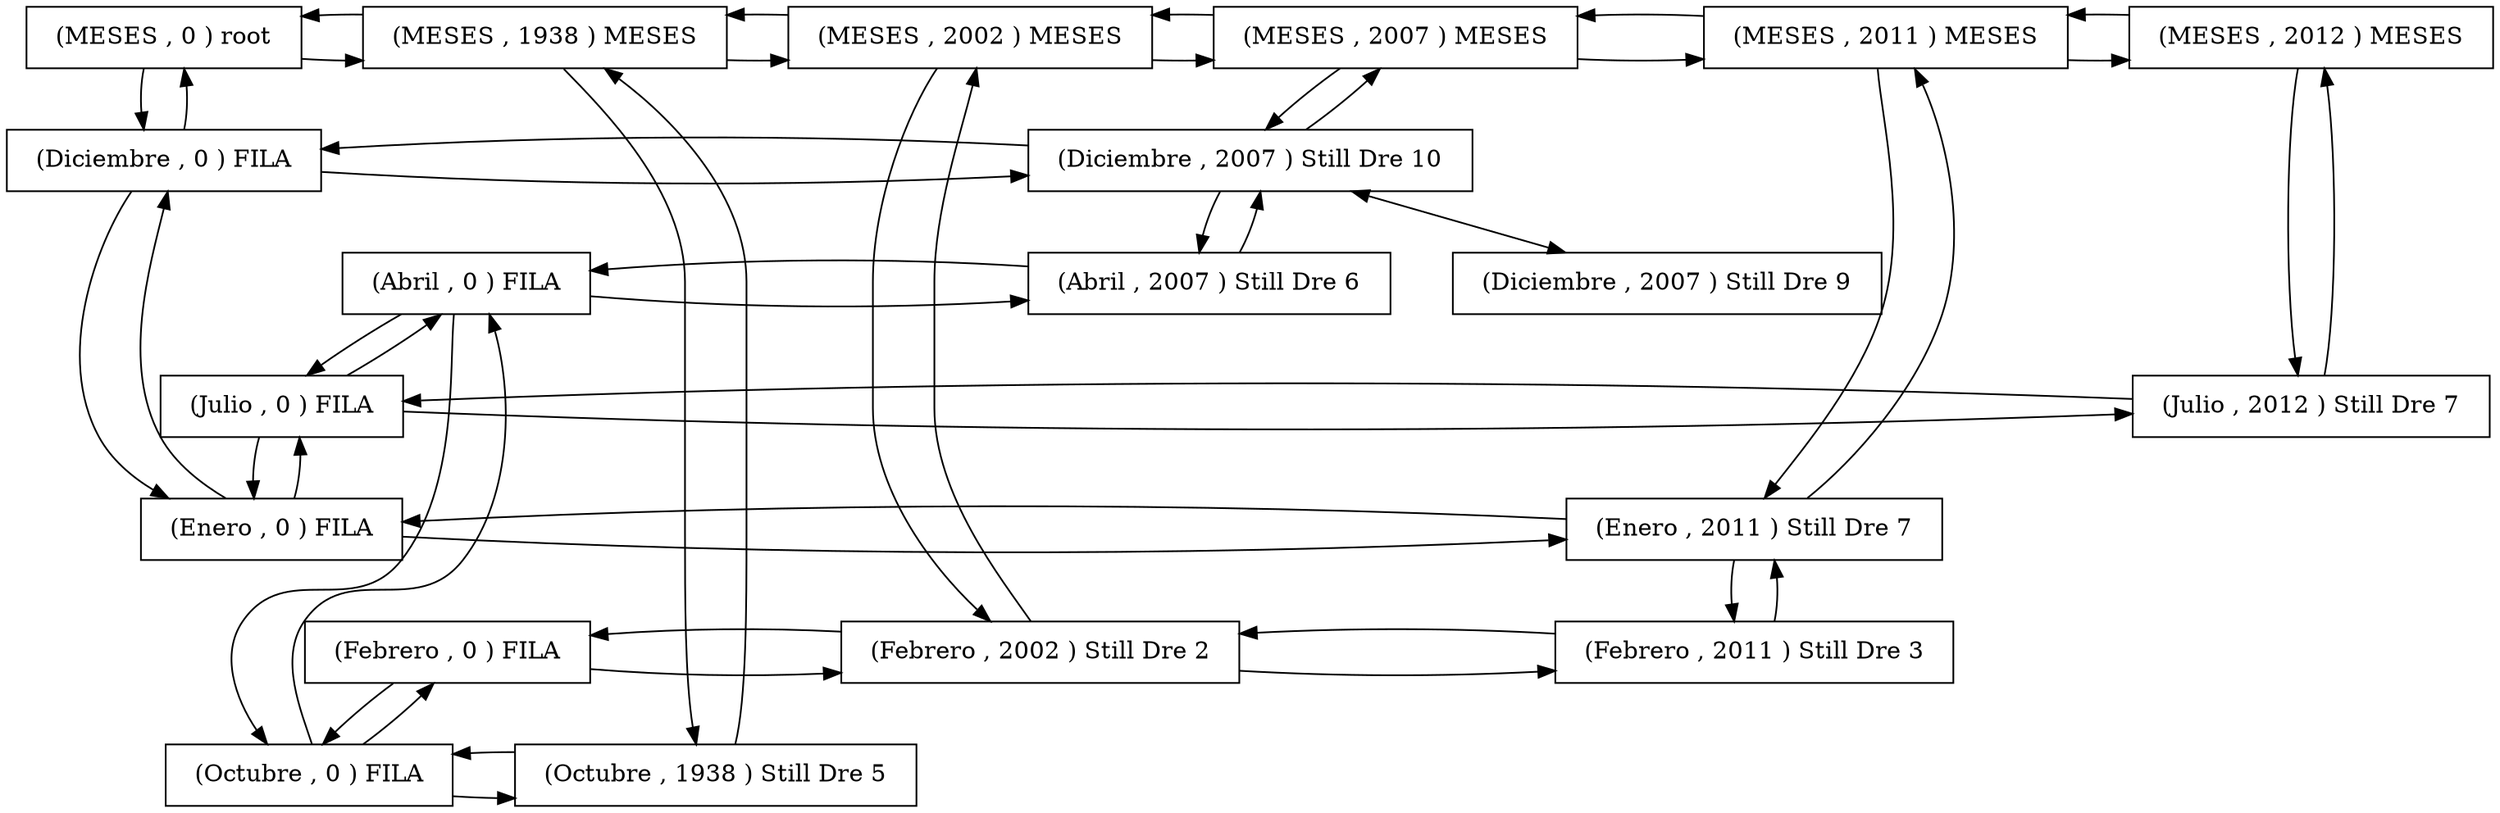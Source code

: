 digraph R { 
rankdir = TB;node [shape=rectangle, height=0.5, width=0.5];
graph[ nodesep = 0.5];
nodeMESES0 [label = "  (MESES , 0 ) root  " ]; 
nodeMESES1938 [label = "  (MESES , 1938 ) MESES  " ]; 
nodeMESES2002 [label = "  (MESES , 2002 ) MESES  " ]; 
nodeMESES2007 [label = "  (MESES , 2007 ) MESES  " ]; 
nodeMESES2011 [label = "  (MESES , 2011 ) MESES  " ]; 
nodeMESES2012 [label = "  (MESES , 2012 ) MESES  " ]; 
nodeDiciembre0 [label = "  (Diciembre , 0 ) FILA  " ]; 
nodeDiciembre2007 [label = "  (Diciembre , 2007 ) Still Dre 10  " ]; 
node1Diciembre2007 [label = "  (Diciembre , 2007 ) Still Dre 9  " ]; 
nodeDiciembre2007 [label = "  (Diciembre , 2007 ) Still Dre 10  " ]; 
nodeEnero0 [label = "  (Enero , 0 ) FILA  " ]; 
nodeEnero2011 [label = "  (Enero , 2011 ) Still Dre 7  " ]; 
nodeJulio0 [label = "  (Julio , 0 ) FILA  " ]; 
nodeJulio2012 [label = "  (Julio , 2012 ) Still Dre 7  " ]; 
nodeAbril0 [label = "  (Abril , 0 ) FILA  " ]; 
nodeAbril2007 [label = "  (Abril , 2007 ) Still Dre 6  " ]; 
nodeOctubre0 [label = "  (Octubre , 0 ) FILA  " ]; 
nodeOctubre1938 [label = "  (Octubre , 1938 ) Still Dre 5  " ]; 
nodeFebrero0 [label = "  (Febrero , 0 ) FILA  " ]; 
nodeFebrero2002 [label = "  (Febrero , 2002 ) Still Dre 2  " ]; 
nodeFebrero2011 [label = "  (Febrero , 2011 ) Still Dre 3  " ]; 
nodeMESES0 -> nodeMESES1938; 
nodeMESES1938 -> nodeMESES2002; 
nodeMESES2002 -> nodeMESES2007; 
nodeMESES2007 -> nodeMESES2011; 
nodeMESES2011 -> nodeMESES2012; 
nodeMESES2012 -> nodeMESES2011; 
nodeMESES2011 -> nodeMESES2007; 
nodeMESES2007 -> nodeMESES2002; 
nodeMESES2002 -> nodeMESES1938; 
nodeMESES1938 -> nodeMESES0; 
nodeDiciembre0 -> nodeDiciembre2007; 
nodeDiciembre2007-> node1Diciembre2007[dir = both]; 
nodeDiciembre2007 -> nodeDiciembre0; 
nodeEnero0 -> nodeEnero2011; 
nodeEnero2011 -> nodeEnero0; 
nodeJulio0 -> nodeJulio2012; 
nodeJulio2012 -> nodeJulio0; 
nodeAbril0 -> nodeAbril2007; 
nodeAbril2007 -> nodeAbril0; 
nodeOctubre0 -> nodeOctubre1938; 
nodeOctubre1938 -> nodeOctubre0; 
nodeFebrero0 -> nodeFebrero2002[constraint=false]; 
nodeFebrero2002 -> nodeFebrero2011[constraint=false]; 
nodeFebrero2011 -> nodeFebrero2002[constraint=false]; 
nodeFebrero2002 -> nodeFebrero0[constraint=false]; 
nodeMESES0 -> nodeDiciembre0; 
nodeDiciembre0 -> nodeEnero0; 
nodeEnero0 -> nodeJulio0; 
nodeJulio0 -> nodeAbril0; 
nodeAbril0 -> nodeOctubre0; 
nodeOctubre0 -> nodeFebrero0; 
nodeFebrero0 -> nodeOctubre0; 
nodeOctubre0 -> nodeAbril0; 
nodeAbril0 -> nodeJulio0; 
nodeJulio0 -> nodeEnero0; 
nodeEnero0 -> nodeDiciembre0; 
nodeDiciembre0 -> nodeMESES0; 
nodeMESES1938 -> nodeOctubre1938; 
nodeOctubre1938 -> nodeMESES1938; 
nodeMESES2002 -> nodeFebrero2002; 
nodeFebrero2002 -> nodeMESES2002; 
nodeMESES2007 -> nodeDiciembre2007; 
nodeDiciembre2007 -> nodeAbril2007; 
nodeAbril2007 -> nodeDiciembre2007; 
nodeDiciembre2007 -> nodeMESES2007; 
nodeMESES2011 -> nodeEnero2011; 
nodeEnero2011 -> nodeFebrero2011; 
nodeFebrero2011 -> nodeEnero2011; 
nodeEnero2011 -> nodeMESES2011; 
nodeMESES2012 -> nodeJulio2012; 
nodeJulio2012 -> nodeMESES2012; 
{ rank = same;nodeMESES0 ;nodeMESES1938 ;nodeMESES2002 ;nodeMESES2007 ;nodeMESES2011 ;nodeMESES2012 ;} 
{ rank = same;nodeDiciembre0 ;nodeDiciembre2007 ;} 
{ rank = same;nodeEnero0 ;nodeEnero2011 ;} 
{ rank = same;nodeJulio0 ;nodeJulio2012 ;} 
{ rank = same;nodeAbril0 ;nodeAbril2007 ;} 
{ rank = same;nodeOctubre0 ;nodeOctubre1938 ;} 
{ rank = same;nodeFebrero0 ;nodeFebrero2002 ;nodeFebrero2011 ;} 
}